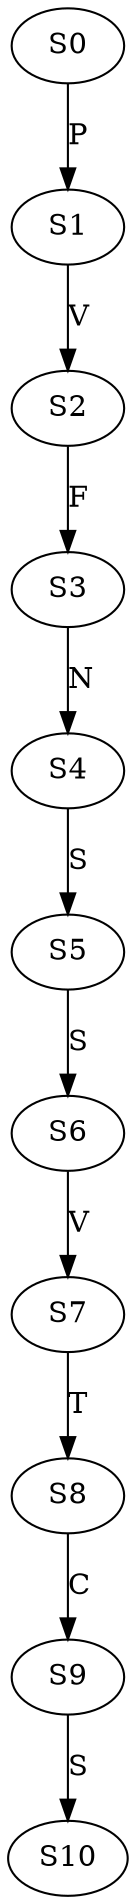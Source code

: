 strict digraph  {
	S0 -> S1 [ label = P ];
	S1 -> S2 [ label = V ];
	S2 -> S3 [ label = F ];
	S3 -> S4 [ label = N ];
	S4 -> S5 [ label = S ];
	S5 -> S6 [ label = S ];
	S6 -> S7 [ label = V ];
	S7 -> S8 [ label = T ];
	S8 -> S9 [ label = C ];
	S9 -> S10 [ label = S ];
}
